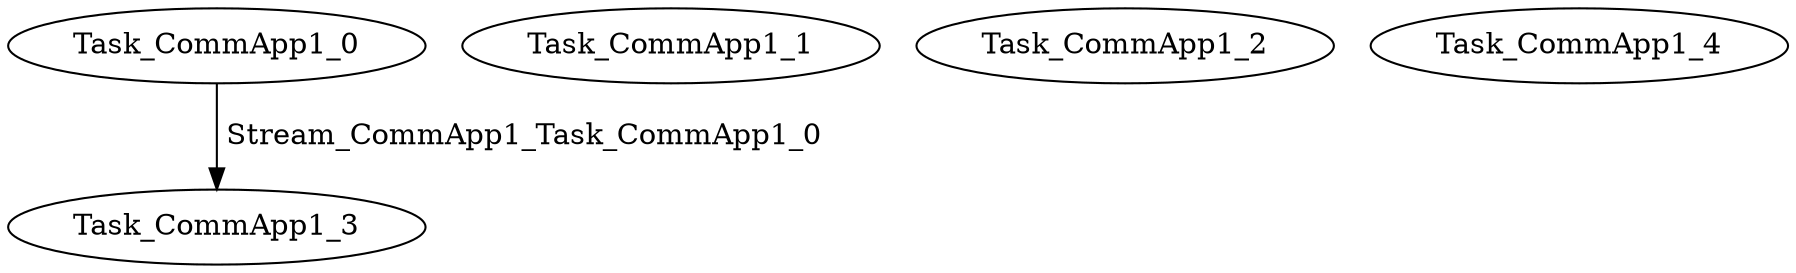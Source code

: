 // CommApp1
digraph {
	Task_CommApp1_0
	Task_CommApp1_1
	Task_CommApp1_2
	Task_CommApp1_3
	Task_CommApp1_4
	Task_CommApp1_0 -> Task_CommApp1_3 [label=" Stream_CommApp1_Task_CommApp1_0"]
}
